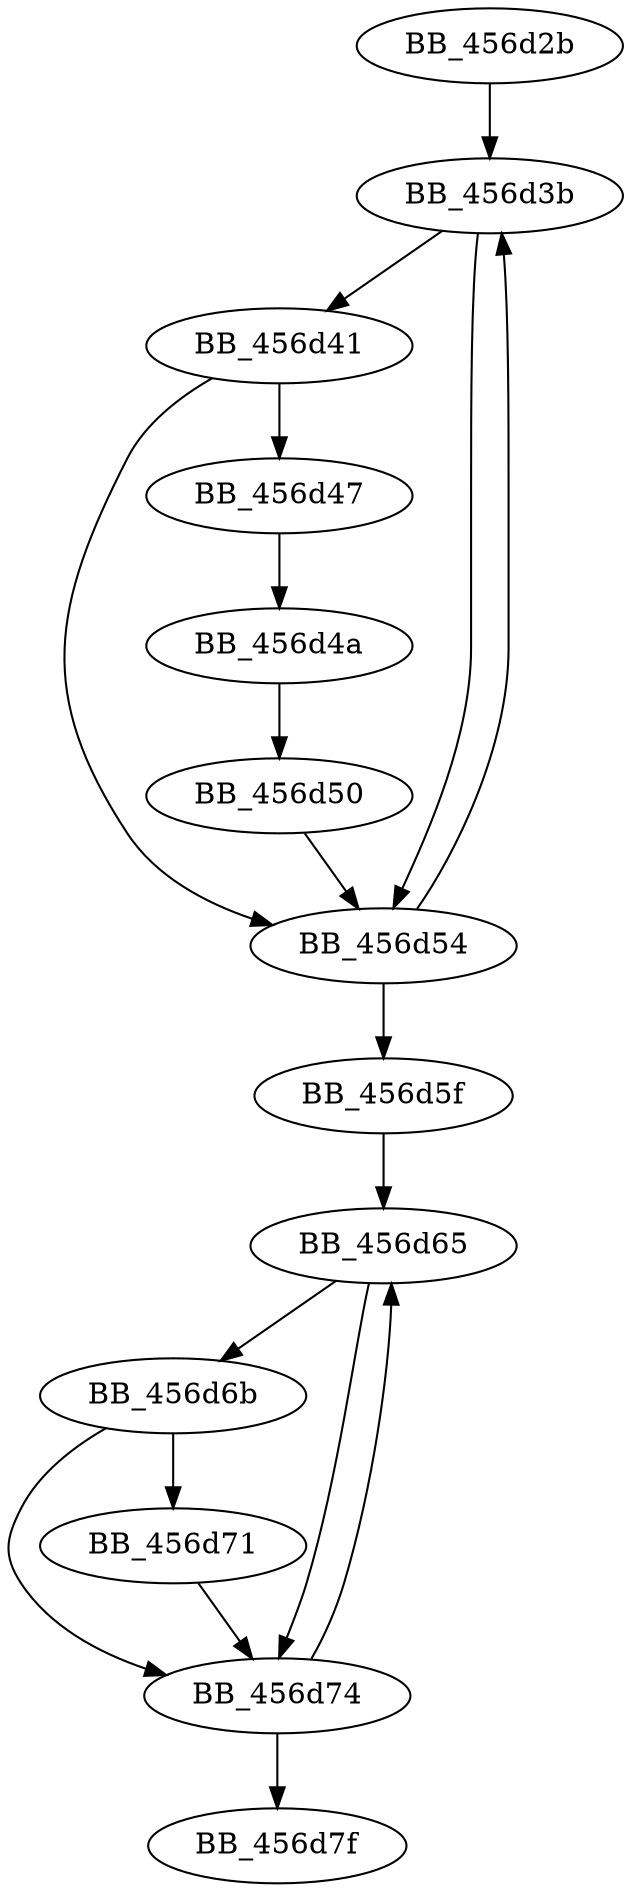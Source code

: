DiGraph sub_456D2B{
BB_456d2b->BB_456d3b
BB_456d3b->BB_456d41
BB_456d3b->BB_456d54
BB_456d41->BB_456d47
BB_456d41->BB_456d54
BB_456d47->BB_456d4a
BB_456d4a->BB_456d50
BB_456d50->BB_456d54
BB_456d54->BB_456d3b
BB_456d54->BB_456d5f
BB_456d5f->BB_456d65
BB_456d65->BB_456d6b
BB_456d65->BB_456d74
BB_456d6b->BB_456d71
BB_456d6b->BB_456d74
BB_456d71->BB_456d74
BB_456d74->BB_456d65
BB_456d74->BB_456d7f
}
